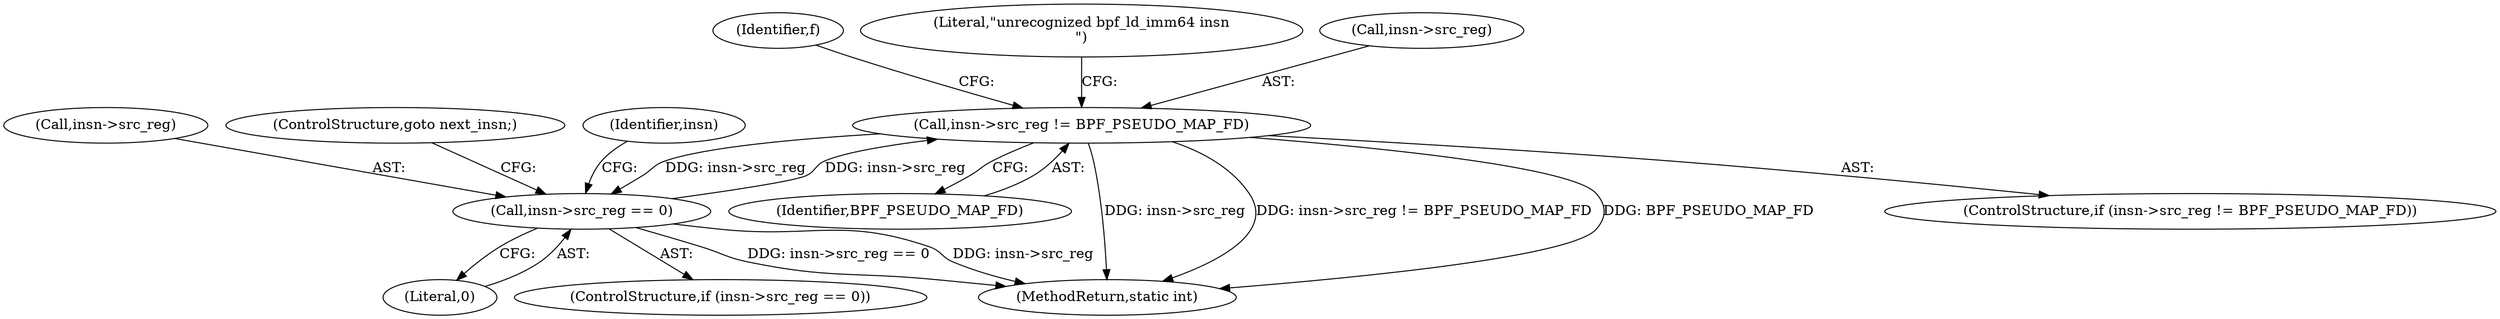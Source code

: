 digraph "0_linux_8358b02bf67d3a5d8a825070e1aa73f25fb2e4c7@pointer" {
"1000266" [label="(Call,insn->src_reg != BPF_PSEUDO_MAP_FD)"];
"1000259" [label="(Call,insn->src_reg == 0)"];
"1000266" [label="(Call,insn->src_reg != BPF_PSEUDO_MAP_FD)"];
"1000270" [label="(Identifier,BPF_PSEUDO_MAP_FD)"];
"1000260" [label="(Call,insn->src_reg)"];
"1000278" [label="(Identifier,f)"];
"1000259" [label="(Call,insn->src_reg == 0)"];
"1000263" [label="(Literal,0)"];
"1000264" [label="(ControlStructure,goto next_insn;)"];
"1000273" [label="(Literal,\"unrecognized bpf_ld_imm64 insn\n\")"];
"1000258" [label="(ControlStructure,if (insn->src_reg == 0))"];
"1000266" [label="(Call,insn->src_reg != BPF_PSEUDO_MAP_FD)"];
"1000380" [label="(MethodReturn,static int)"];
"1000265" [label="(ControlStructure,if (insn->src_reg != BPF_PSEUDO_MAP_FD))"];
"1000267" [label="(Call,insn->src_reg)"];
"1000268" [label="(Identifier,insn)"];
"1000266" -> "1000265"  [label="AST: "];
"1000266" -> "1000270"  [label="CFG: "];
"1000267" -> "1000266"  [label="AST: "];
"1000270" -> "1000266"  [label="AST: "];
"1000273" -> "1000266"  [label="CFG: "];
"1000278" -> "1000266"  [label="CFG: "];
"1000266" -> "1000380"  [label="DDG: insn->src_reg"];
"1000266" -> "1000380"  [label="DDG: insn->src_reg != BPF_PSEUDO_MAP_FD"];
"1000266" -> "1000380"  [label="DDG: BPF_PSEUDO_MAP_FD"];
"1000266" -> "1000259"  [label="DDG: insn->src_reg"];
"1000259" -> "1000266"  [label="DDG: insn->src_reg"];
"1000259" -> "1000258"  [label="AST: "];
"1000259" -> "1000263"  [label="CFG: "];
"1000260" -> "1000259"  [label="AST: "];
"1000263" -> "1000259"  [label="AST: "];
"1000264" -> "1000259"  [label="CFG: "];
"1000268" -> "1000259"  [label="CFG: "];
"1000259" -> "1000380"  [label="DDG: insn->src_reg == 0"];
"1000259" -> "1000380"  [label="DDG: insn->src_reg"];
}
